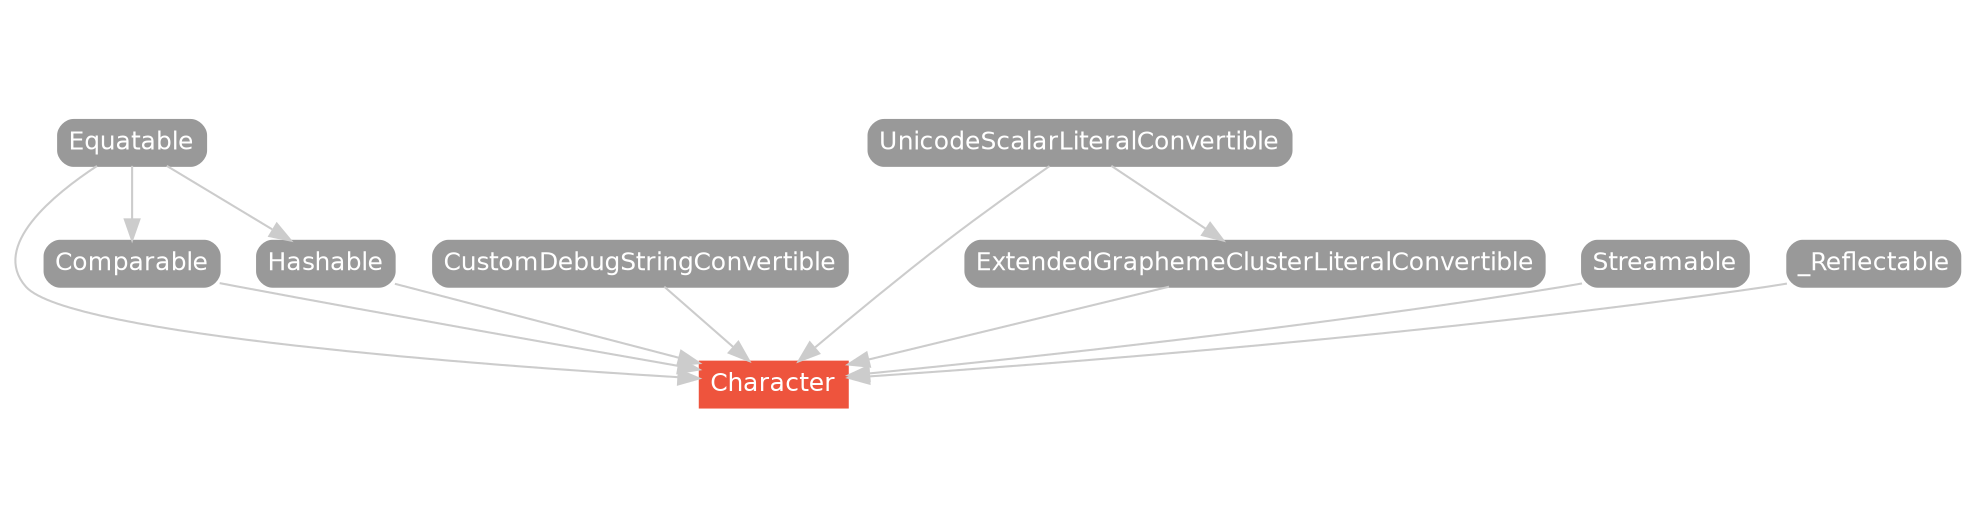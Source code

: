strict digraph "Character - Type Hierarchy - SwiftDoc.org" {
    pad="0.1,0.8"
    node [shape=box, style="filled,rounded", color="#999999", fillcolor="#999999", fontcolor=white, fontname=Helvetica, fontnames="Helvetica,sansserif", fontsize=12, margin="0.07,0.05", height="0.3"]
    edge [color="#cccccc"]
    "Character" [URL="/type/Character/", style="filled", fillcolor="#ee543d", color="#ee543d"]
    "Comparable" [URL="/protocol/Comparable/"]
    "CustomDebugStringConvertible" [URL="/protocol/CustomDebugStringConvertible/"]
    "Equatable" [URL="/protocol/Equatable/"]
    "ExtendedGraphemeClusterLiteralConvertible" [URL="/protocol/ExtendedGraphemeClusterLiteralConvertible/"]
    "Hashable" [URL="/protocol/Hashable/"]
    "Streamable" [URL="/protocol/Streamable/"]
    "UnicodeScalarLiteralConvertible" [URL="/protocol/UnicodeScalarLiteralConvertible/"]
    "_Reflectable" [URL="/protocol/_Reflectable/"]    "ExtendedGraphemeClusterLiteralConvertible" -> "Character"
    "UnicodeScalarLiteralConvertible" -> "Character"
    "Equatable" -> "Character"
    "Hashable" -> "Character"
    "Comparable" -> "Character"
    "CustomDebugStringConvertible" -> "Character"
    "_Reflectable" -> "Character"
    "Streamable" -> "Character"
    "UnicodeScalarLiteralConvertible" -> "ExtendedGraphemeClusterLiteralConvertible"
    "Equatable" -> "Hashable"
    "Equatable" -> "Comparable"
    subgraph Types {
        rank = max; "Character";
    }
}